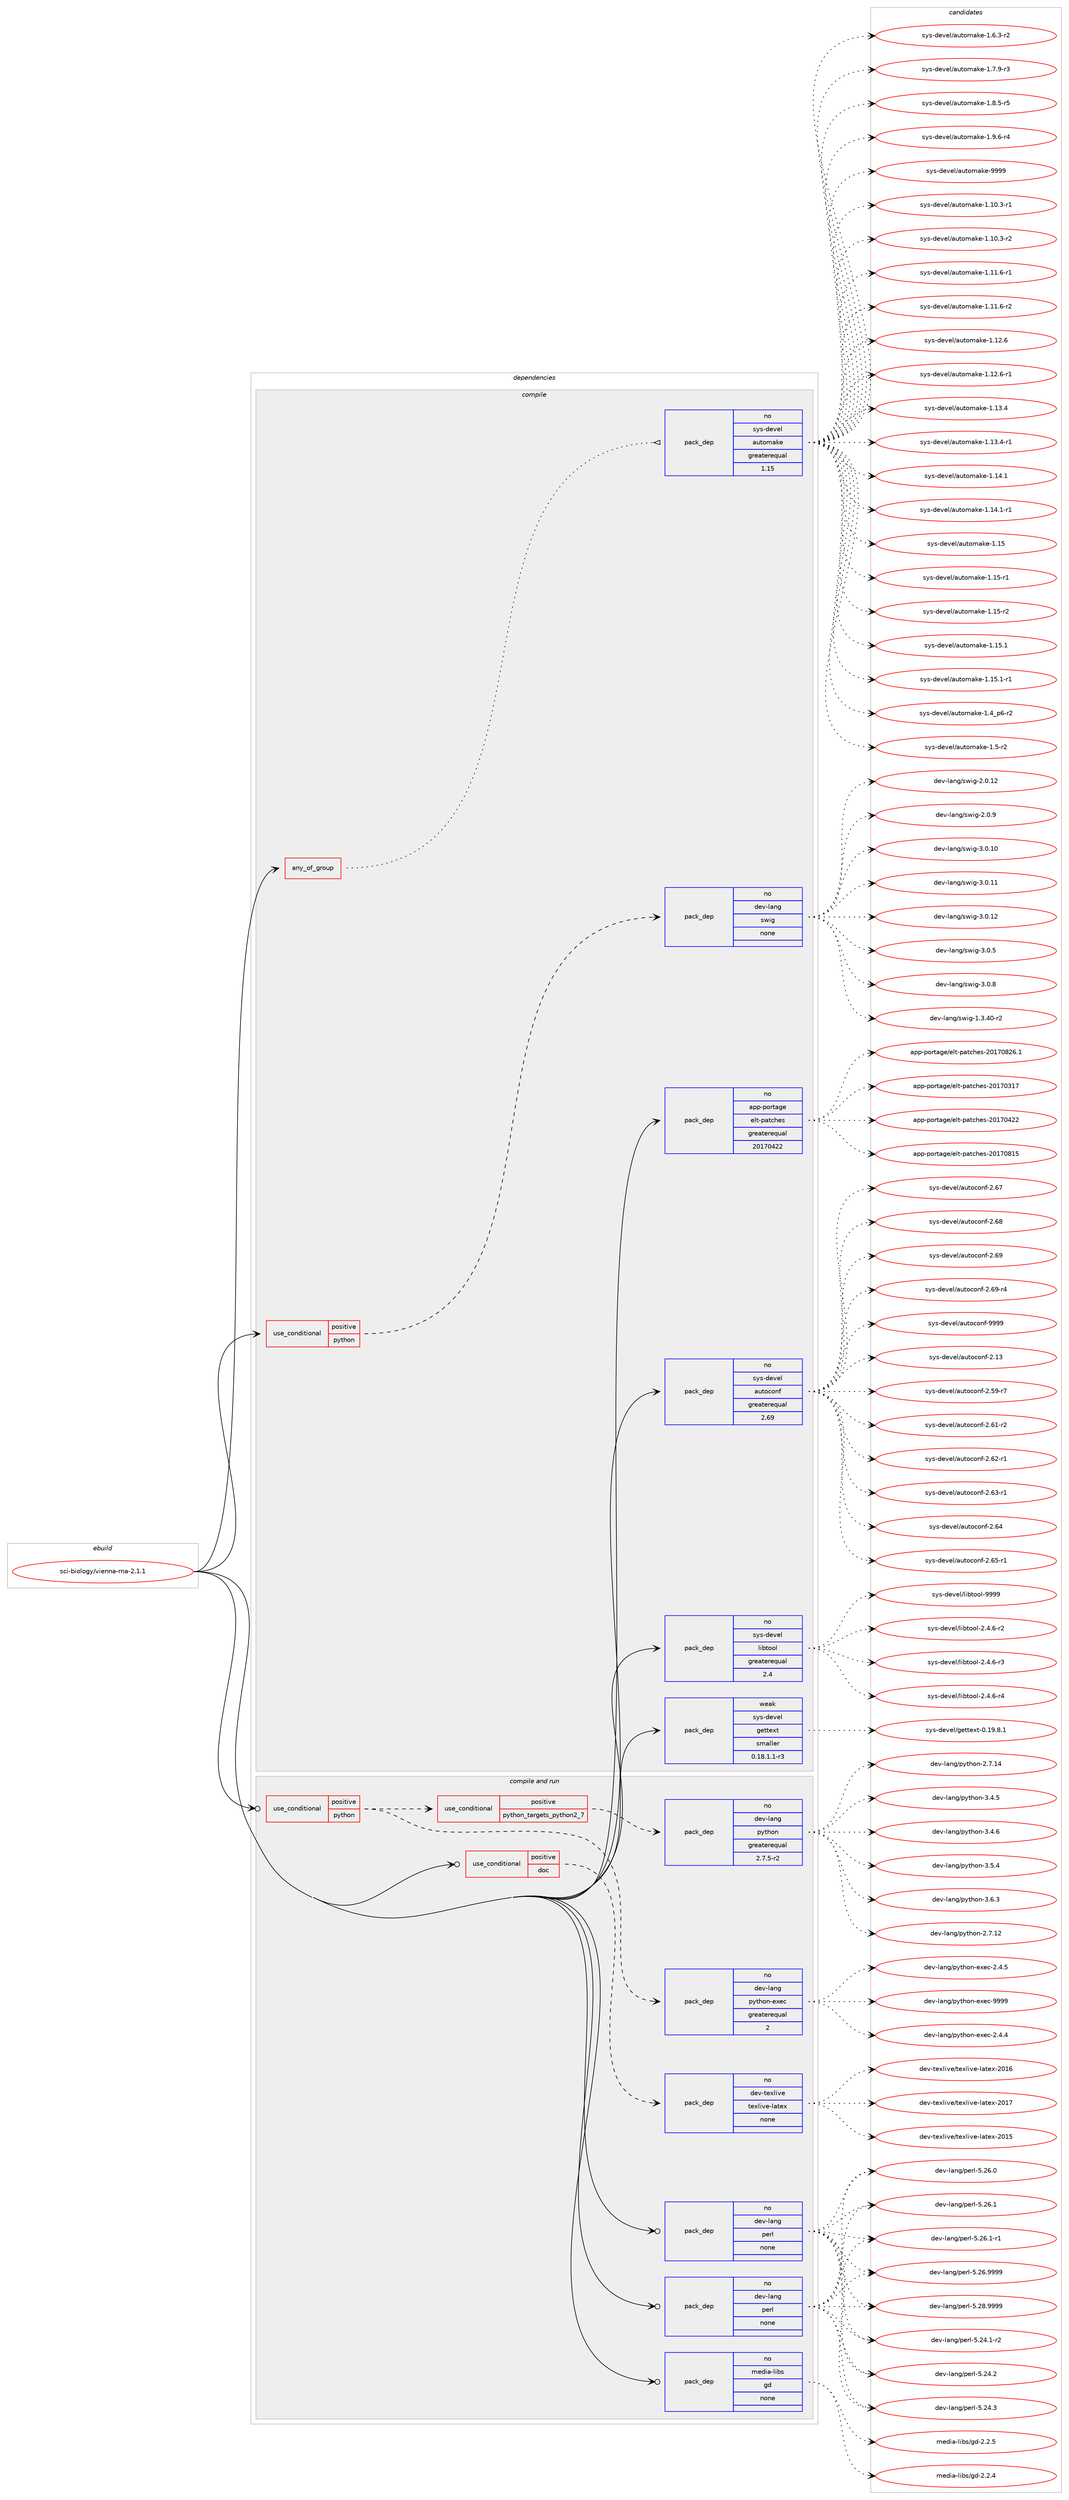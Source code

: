 digraph prolog {

# *************
# Graph options
# *************

newrank=true;
concentrate=true;
compound=true;
graph [rankdir=LR,fontname=Helvetica,fontsize=10,ranksep=1.5];#, ranksep=2.5, nodesep=0.2];
edge  [arrowhead=vee];
node  [fontname=Helvetica,fontsize=10];

# **********
# The ebuild
# **********

subgraph cluster_leftcol {
color=gray;
rank=same;
label=<<i>ebuild</i>>;
id [label="sci-biology/vienna-rna-2.1.1", color=red, width=4, href="../sci-biology/vienna-rna-2.1.1.svg"];
}

# ****************
# The dependencies
# ****************

subgraph cluster_midcol {
color=gray;
label=<<i>dependencies</i>>;
subgraph cluster_compile {
fillcolor="#eeeeee";
style=filled;
label=<<i>compile</i>>;
subgraph any7496 {
dependency445357 [label=<<TABLE BORDER="0" CELLBORDER="1" CELLSPACING="0" CELLPADDING="4"><TR><TD CELLPADDING="10">any_of_group</TD></TR></TABLE>>, shape=none, color=red];subgraph pack328210 {
dependency445358 [label=<<TABLE BORDER="0" CELLBORDER="1" CELLSPACING="0" CELLPADDING="4" WIDTH="220"><TR><TD ROWSPAN="6" CELLPADDING="30">pack_dep</TD></TR><TR><TD WIDTH="110">no</TD></TR><TR><TD>sys-devel</TD></TR><TR><TD>automake</TD></TR><TR><TD>greaterequal</TD></TR><TR><TD>1.15</TD></TR></TABLE>>, shape=none, color=blue];
}
dependency445357:e -> dependency445358:w [weight=20,style="dotted",arrowhead="oinv"];
}
id:e -> dependency445357:w [weight=20,style="solid",arrowhead="vee"];
subgraph cond109406 {
dependency445359 [label=<<TABLE BORDER="0" CELLBORDER="1" CELLSPACING="0" CELLPADDING="4"><TR><TD ROWSPAN="3" CELLPADDING="10">use_conditional</TD></TR><TR><TD>positive</TD></TR><TR><TD>python</TD></TR></TABLE>>, shape=none, color=red];
subgraph pack328211 {
dependency445360 [label=<<TABLE BORDER="0" CELLBORDER="1" CELLSPACING="0" CELLPADDING="4" WIDTH="220"><TR><TD ROWSPAN="6" CELLPADDING="30">pack_dep</TD></TR><TR><TD WIDTH="110">no</TD></TR><TR><TD>dev-lang</TD></TR><TR><TD>swig</TD></TR><TR><TD>none</TD></TR><TR><TD></TD></TR></TABLE>>, shape=none, color=blue];
}
dependency445359:e -> dependency445360:w [weight=20,style="dashed",arrowhead="vee"];
}
id:e -> dependency445359:w [weight=20,style="solid",arrowhead="vee"];
subgraph pack328212 {
dependency445361 [label=<<TABLE BORDER="0" CELLBORDER="1" CELLSPACING="0" CELLPADDING="4" WIDTH="220"><TR><TD ROWSPAN="6" CELLPADDING="30">pack_dep</TD></TR><TR><TD WIDTH="110">no</TD></TR><TR><TD>app-portage</TD></TR><TR><TD>elt-patches</TD></TR><TR><TD>greaterequal</TD></TR><TR><TD>20170422</TD></TR></TABLE>>, shape=none, color=blue];
}
id:e -> dependency445361:w [weight=20,style="solid",arrowhead="vee"];
subgraph pack328213 {
dependency445362 [label=<<TABLE BORDER="0" CELLBORDER="1" CELLSPACING="0" CELLPADDING="4" WIDTH="220"><TR><TD ROWSPAN="6" CELLPADDING="30">pack_dep</TD></TR><TR><TD WIDTH="110">no</TD></TR><TR><TD>sys-devel</TD></TR><TR><TD>autoconf</TD></TR><TR><TD>greaterequal</TD></TR><TR><TD>2.69</TD></TR></TABLE>>, shape=none, color=blue];
}
id:e -> dependency445362:w [weight=20,style="solid",arrowhead="vee"];
subgraph pack328214 {
dependency445363 [label=<<TABLE BORDER="0" CELLBORDER="1" CELLSPACING="0" CELLPADDING="4" WIDTH="220"><TR><TD ROWSPAN="6" CELLPADDING="30">pack_dep</TD></TR><TR><TD WIDTH="110">no</TD></TR><TR><TD>sys-devel</TD></TR><TR><TD>libtool</TD></TR><TR><TD>greaterequal</TD></TR><TR><TD>2.4</TD></TR></TABLE>>, shape=none, color=blue];
}
id:e -> dependency445363:w [weight=20,style="solid",arrowhead="vee"];
subgraph pack328215 {
dependency445364 [label=<<TABLE BORDER="0" CELLBORDER="1" CELLSPACING="0" CELLPADDING="4" WIDTH="220"><TR><TD ROWSPAN="6" CELLPADDING="30">pack_dep</TD></TR><TR><TD WIDTH="110">weak</TD></TR><TR><TD>sys-devel</TD></TR><TR><TD>gettext</TD></TR><TR><TD>smaller</TD></TR><TR><TD>0.18.1.1-r3</TD></TR></TABLE>>, shape=none, color=blue];
}
id:e -> dependency445364:w [weight=20,style="solid",arrowhead="vee"];
}
subgraph cluster_compileandrun {
fillcolor="#eeeeee";
style=filled;
label=<<i>compile and run</i>>;
subgraph cond109407 {
dependency445365 [label=<<TABLE BORDER="0" CELLBORDER="1" CELLSPACING="0" CELLPADDING="4"><TR><TD ROWSPAN="3" CELLPADDING="10">use_conditional</TD></TR><TR><TD>positive</TD></TR><TR><TD>doc</TD></TR></TABLE>>, shape=none, color=red];
subgraph pack328216 {
dependency445366 [label=<<TABLE BORDER="0" CELLBORDER="1" CELLSPACING="0" CELLPADDING="4" WIDTH="220"><TR><TD ROWSPAN="6" CELLPADDING="30">pack_dep</TD></TR><TR><TD WIDTH="110">no</TD></TR><TR><TD>dev-texlive</TD></TR><TR><TD>texlive-latex</TD></TR><TR><TD>none</TD></TR><TR><TD></TD></TR></TABLE>>, shape=none, color=blue];
}
dependency445365:e -> dependency445366:w [weight=20,style="dashed",arrowhead="vee"];
}
id:e -> dependency445365:w [weight=20,style="solid",arrowhead="odotvee"];
subgraph cond109408 {
dependency445367 [label=<<TABLE BORDER="0" CELLBORDER="1" CELLSPACING="0" CELLPADDING="4"><TR><TD ROWSPAN="3" CELLPADDING="10">use_conditional</TD></TR><TR><TD>positive</TD></TR><TR><TD>python</TD></TR></TABLE>>, shape=none, color=red];
subgraph cond109409 {
dependency445368 [label=<<TABLE BORDER="0" CELLBORDER="1" CELLSPACING="0" CELLPADDING="4"><TR><TD ROWSPAN="3" CELLPADDING="10">use_conditional</TD></TR><TR><TD>positive</TD></TR><TR><TD>python_targets_python2_7</TD></TR></TABLE>>, shape=none, color=red];
subgraph pack328217 {
dependency445369 [label=<<TABLE BORDER="0" CELLBORDER="1" CELLSPACING="0" CELLPADDING="4" WIDTH="220"><TR><TD ROWSPAN="6" CELLPADDING="30">pack_dep</TD></TR><TR><TD WIDTH="110">no</TD></TR><TR><TD>dev-lang</TD></TR><TR><TD>python</TD></TR><TR><TD>greaterequal</TD></TR><TR><TD>2.7.5-r2</TD></TR></TABLE>>, shape=none, color=blue];
}
dependency445368:e -> dependency445369:w [weight=20,style="dashed",arrowhead="vee"];
}
dependency445367:e -> dependency445368:w [weight=20,style="dashed",arrowhead="vee"];
subgraph pack328218 {
dependency445370 [label=<<TABLE BORDER="0" CELLBORDER="1" CELLSPACING="0" CELLPADDING="4" WIDTH="220"><TR><TD ROWSPAN="6" CELLPADDING="30">pack_dep</TD></TR><TR><TD WIDTH="110">no</TD></TR><TR><TD>dev-lang</TD></TR><TR><TD>python-exec</TD></TR><TR><TD>greaterequal</TD></TR><TR><TD>2</TD></TR></TABLE>>, shape=none, color=blue];
}
dependency445367:e -> dependency445370:w [weight=20,style="dashed",arrowhead="vee"];
}
id:e -> dependency445367:w [weight=20,style="solid",arrowhead="odotvee"];
subgraph pack328219 {
dependency445371 [label=<<TABLE BORDER="0" CELLBORDER="1" CELLSPACING="0" CELLPADDING="4" WIDTH="220"><TR><TD ROWSPAN="6" CELLPADDING="30">pack_dep</TD></TR><TR><TD WIDTH="110">no</TD></TR><TR><TD>dev-lang</TD></TR><TR><TD>perl</TD></TR><TR><TD>none</TD></TR><TR><TD></TD></TR></TABLE>>, shape=none, color=blue];
}
id:e -> dependency445371:w [weight=20,style="solid",arrowhead="odotvee"];
subgraph pack328220 {
dependency445372 [label=<<TABLE BORDER="0" CELLBORDER="1" CELLSPACING="0" CELLPADDING="4" WIDTH="220"><TR><TD ROWSPAN="6" CELLPADDING="30">pack_dep</TD></TR><TR><TD WIDTH="110">no</TD></TR><TR><TD>dev-lang</TD></TR><TR><TD>perl</TD></TR><TR><TD>none</TD></TR><TR><TD></TD></TR></TABLE>>, shape=none, color=blue];
}
id:e -> dependency445372:w [weight=20,style="solid",arrowhead="odotvee"];
subgraph pack328221 {
dependency445373 [label=<<TABLE BORDER="0" CELLBORDER="1" CELLSPACING="0" CELLPADDING="4" WIDTH="220"><TR><TD ROWSPAN="6" CELLPADDING="30">pack_dep</TD></TR><TR><TD WIDTH="110">no</TD></TR><TR><TD>media-libs</TD></TR><TR><TD>gd</TD></TR><TR><TD>none</TD></TR><TR><TD></TD></TR></TABLE>>, shape=none, color=blue];
}
id:e -> dependency445373:w [weight=20,style="solid",arrowhead="odotvee"];
}
subgraph cluster_run {
fillcolor="#eeeeee";
style=filled;
label=<<i>run</i>>;
}
}

# **************
# The candidates
# **************

subgraph cluster_choices {
rank=same;
color=gray;
label=<<i>candidates</i>>;

subgraph choice328210 {
color=black;
nodesep=1;
choice11512111545100101118101108479711711611110997107101454946494846514511449 [label="sys-devel/automake-1.10.3-r1", color=red, width=4,href="../sys-devel/automake-1.10.3-r1.svg"];
choice11512111545100101118101108479711711611110997107101454946494846514511450 [label="sys-devel/automake-1.10.3-r2", color=red, width=4,href="../sys-devel/automake-1.10.3-r2.svg"];
choice11512111545100101118101108479711711611110997107101454946494946544511449 [label="sys-devel/automake-1.11.6-r1", color=red, width=4,href="../sys-devel/automake-1.11.6-r1.svg"];
choice11512111545100101118101108479711711611110997107101454946494946544511450 [label="sys-devel/automake-1.11.6-r2", color=red, width=4,href="../sys-devel/automake-1.11.6-r2.svg"];
choice1151211154510010111810110847971171161111099710710145494649504654 [label="sys-devel/automake-1.12.6", color=red, width=4,href="../sys-devel/automake-1.12.6.svg"];
choice11512111545100101118101108479711711611110997107101454946495046544511449 [label="sys-devel/automake-1.12.6-r1", color=red, width=4,href="../sys-devel/automake-1.12.6-r1.svg"];
choice1151211154510010111810110847971171161111099710710145494649514652 [label="sys-devel/automake-1.13.4", color=red, width=4,href="../sys-devel/automake-1.13.4.svg"];
choice11512111545100101118101108479711711611110997107101454946495146524511449 [label="sys-devel/automake-1.13.4-r1", color=red, width=4,href="../sys-devel/automake-1.13.4-r1.svg"];
choice1151211154510010111810110847971171161111099710710145494649524649 [label="sys-devel/automake-1.14.1", color=red, width=4,href="../sys-devel/automake-1.14.1.svg"];
choice11512111545100101118101108479711711611110997107101454946495246494511449 [label="sys-devel/automake-1.14.1-r1", color=red, width=4,href="../sys-devel/automake-1.14.1-r1.svg"];
choice115121115451001011181011084797117116111109971071014549464953 [label="sys-devel/automake-1.15", color=red, width=4,href="../sys-devel/automake-1.15.svg"];
choice1151211154510010111810110847971171161111099710710145494649534511449 [label="sys-devel/automake-1.15-r1", color=red, width=4,href="../sys-devel/automake-1.15-r1.svg"];
choice1151211154510010111810110847971171161111099710710145494649534511450 [label="sys-devel/automake-1.15-r2", color=red, width=4,href="../sys-devel/automake-1.15-r2.svg"];
choice1151211154510010111810110847971171161111099710710145494649534649 [label="sys-devel/automake-1.15.1", color=red, width=4,href="../sys-devel/automake-1.15.1.svg"];
choice11512111545100101118101108479711711611110997107101454946495346494511449 [label="sys-devel/automake-1.15.1-r1", color=red, width=4,href="../sys-devel/automake-1.15.1-r1.svg"];
choice115121115451001011181011084797117116111109971071014549465295112544511450 [label="sys-devel/automake-1.4_p6-r2", color=red, width=4,href="../sys-devel/automake-1.4_p6-r2.svg"];
choice11512111545100101118101108479711711611110997107101454946534511450 [label="sys-devel/automake-1.5-r2", color=red, width=4,href="../sys-devel/automake-1.5-r2.svg"];
choice115121115451001011181011084797117116111109971071014549465446514511450 [label="sys-devel/automake-1.6.3-r2", color=red, width=4,href="../sys-devel/automake-1.6.3-r2.svg"];
choice115121115451001011181011084797117116111109971071014549465546574511451 [label="sys-devel/automake-1.7.9-r3", color=red, width=4,href="../sys-devel/automake-1.7.9-r3.svg"];
choice115121115451001011181011084797117116111109971071014549465646534511453 [label="sys-devel/automake-1.8.5-r5", color=red, width=4,href="../sys-devel/automake-1.8.5-r5.svg"];
choice115121115451001011181011084797117116111109971071014549465746544511452 [label="sys-devel/automake-1.9.6-r4", color=red, width=4,href="../sys-devel/automake-1.9.6-r4.svg"];
choice115121115451001011181011084797117116111109971071014557575757 [label="sys-devel/automake-9999", color=red, width=4,href="../sys-devel/automake-9999.svg"];
dependency445358:e -> choice11512111545100101118101108479711711611110997107101454946494846514511449:w [style=dotted,weight="100"];
dependency445358:e -> choice11512111545100101118101108479711711611110997107101454946494846514511450:w [style=dotted,weight="100"];
dependency445358:e -> choice11512111545100101118101108479711711611110997107101454946494946544511449:w [style=dotted,weight="100"];
dependency445358:e -> choice11512111545100101118101108479711711611110997107101454946494946544511450:w [style=dotted,weight="100"];
dependency445358:e -> choice1151211154510010111810110847971171161111099710710145494649504654:w [style=dotted,weight="100"];
dependency445358:e -> choice11512111545100101118101108479711711611110997107101454946495046544511449:w [style=dotted,weight="100"];
dependency445358:e -> choice1151211154510010111810110847971171161111099710710145494649514652:w [style=dotted,weight="100"];
dependency445358:e -> choice11512111545100101118101108479711711611110997107101454946495146524511449:w [style=dotted,weight="100"];
dependency445358:e -> choice1151211154510010111810110847971171161111099710710145494649524649:w [style=dotted,weight="100"];
dependency445358:e -> choice11512111545100101118101108479711711611110997107101454946495246494511449:w [style=dotted,weight="100"];
dependency445358:e -> choice115121115451001011181011084797117116111109971071014549464953:w [style=dotted,weight="100"];
dependency445358:e -> choice1151211154510010111810110847971171161111099710710145494649534511449:w [style=dotted,weight="100"];
dependency445358:e -> choice1151211154510010111810110847971171161111099710710145494649534511450:w [style=dotted,weight="100"];
dependency445358:e -> choice1151211154510010111810110847971171161111099710710145494649534649:w [style=dotted,weight="100"];
dependency445358:e -> choice11512111545100101118101108479711711611110997107101454946495346494511449:w [style=dotted,weight="100"];
dependency445358:e -> choice115121115451001011181011084797117116111109971071014549465295112544511450:w [style=dotted,weight="100"];
dependency445358:e -> choice11512111545100101118101108479711711611110997107101454946534511450:w [style=dotted,weight="100"];
dependency445358:e -> choice115121115451001011181011084797117116111109971071014549465446514511450:w [style=dotted,weight="100"];
dependency445358:e -> choice115121115451001011181011084797117116111109971071014549465546574511451:w [style=dotted,weight="100"];
dependency445358:e -> choice115121115451001011181011084797117116111109971071014549465646534511453:w [style=dotted,weight="100"];
dependency445358:e -> choice115121115451001011181011084797117116111109971071014549465746544511452:w [style=dotted,weight="100"];
dependency445358:e -> choice115121115451001011181011084797117116111109971071014557575757:w [style=dotted,weight="100"];
}
subgraph choice328211 {
color=black;
nodesep=1;
choice100101118451089711010347115119105103454946514652484511450 [label="dev-lang/swig-1.3.40-r2", color=red, width=4,href="../dev-lang/swig-1.3.40-r2.svg"];
choice10010111845108971101034711511910510345504648464950 [label="dev-lang/swig-2.0.12", color=red, width=4,href="../dev-lang/swig-2.0.12.svg"];
choice100101118451089711010347115119105103455046484657 [label="dev-lang/swig-2.0.9", color=red, width=4,href="../dev-lang/swig-2.0.9.svg"];
choice10010111845108971101034711511910510345514648464948 [label="dev-lang/swig-3.0.10", color=red, width=4,href="../dev-lang/swig-3.0.10.svg"];
choice10010111845108971101034711511910510345514648464949 [label="dev-lang/swig-3.0.11", color=red, width=4,href="../dev-lang/swig-3.0.11.svg"];
choice10010111845108971101034711511910510345514648464950 [label="dev-lang/swig-3.0.12", color=red, width=4,href="../dev-lang/swig-3.0.12.svg"];
choice100101118451089711010347115119105103455146484653 [label="dev-lang/swig-3.0.5", color=red, width=4,href="../dev-lang/swig-3.0.5.svg"];
choice100101118451089711010347115119105103455146484656 [label="dev-lang/swig-3.0.8", color=red, width=4,href="../dev-lang/swig-3.0.8.svg"];
dependency445360:e -> choice100101118451089711010347115119105103454946514652484511450:w [style=dotted,weight="100"];
dependency445360:e -> choice10010111845108971101034711511910510345504648464950:w [style=dotted,weight="100"];
dependency445360:e -> choice100101118451089711010347115119105103455046484657:w [style=dotted,weight="100"];
dependency445360:e -> choice10010111845108971101034711511910510345514648464948:w [style=dotted,weight="100"];
dependency445360:e -> choice10010111845108971101034711511910510345514648464949:w [style=dotted,weight="100"];
dependency445360:e -> choice10010111845108971101034711511910510345514648464950:w [style=dotted,weight="100"];
dependency445360:e -> choice100101118451089711010347115119105103455146484653:w [style=dotted,weight="100"];
dependency445360:e -> choice100101118451089711010347115119105103455146484656:w [style=dotted,weight="100"];
}
subgraph choice328212 {
color=black;
nodesep=1;
choice97112112451121111141169710310147101108116451129711699104101115455048495548514955 [label="app-portage/elt-patches-20170317", color=red, width=4,href="../app-portage/elt-patches-20170317.svg"];
choice97112112451121111141169710310147101108116451129711699104101115455048495548525050 [label="app-portage/elt-patches-20170422", color=red, width=4,href="../app-portage/elt-patches-20170422.svg"];
choice97112112451121111141169710310147101108116451129711699104101115455048495548564953 [label="app-portage/elt-patches-20170815", color=red, width=4,href="../app-portage/elt-patches-20170815.svg"];
choice971121124511211111411697103101471011081164511297116991041011154550484955485650544649 [label="app-portage/elt-patches-20170826.1", color=red, width=4,href="../app-portage/elt-patches-20170826.1.svg"];
dependency445361:e -> choice97112112451121111141169710310147101108116451129711699104101115455048495548514955:w [style=dotted,weight="100"];
dependency445361:e -> choice97112112451121111141169710310147101108116451129711699104101115455048495548525050:w [style=dotted,weight="100"];
dependency445361:e -> choice97112112451121111141169710310147101108116451129711699104101115455048495548564953:w [style=dotted,weight="100"];
dependency445361:e -> choice971121124511211111411697103101471011081164511297116991041011154550484955485650544649:w [style=dotted,weight="100"];
}
subgraph choice328213 {
color=black;
nodesep=1;
choice115121115451001011181011084797117116111991111101024550464951 [label="sys-devel/autoconf-2.13", color=red, width=4,href="../sys-devel/autoconf-2.13.svg"];
choice1151211154510010111810110847971171161119911111010245504653574511455 [label="sys-devel/autoconf-2.59-r7", color=red, width=4,href="../sys-devel/autoconf-2.59-r7.svg"];
choice1151211154510010111810110847971171161119911111010245504654494511450 [label="sys-devel/autoconf-2.61-r2", color=red, width=4,href="../sys-devel/autoconf-2.61-r2.svg"];
choice1151211154510010111810110847971171161119911111010245504654504511449 [label="sys-devel/autoconf-2.62-r1", color=red, width=4,href="../sys-devel/autoconf-2.62-r1.svg"];
choice1151211154510010111810110847971171161119911111010245504654514511449 [label="sys-devel/autoconf-2.63-r1", color=red, width=4,href="../sys-devel/autoconf-2.63-r1.svg"];
choice115121115451001011181011084797117116111991111101024550465452 [label="sys-devel/autoconf-2.64", color=red, width=4,href="../sys-devel/autoconf-2.64.svg"];
choice1151211154510010111810110847971171161119911111010245504654534511449 [label="sys-devel/autoconf-2.65-r1", color=red, width=4,href="../sys-devel/autoconf-2.65-r1.svg"];
choice115121115451001011181011084797117116111991111101024550465455 [label="sys-devel/autoconf-2.67", color=red, width=4,href="../sys-devel/autoconf-2.67.svg"];
choice115121115451001011181011084797117116111991111101024550465456 [label="sys-devel/autoconf-2.68", color=red, width=4,href="../sys-devel/autoconf-2.68.svg"];
choice115121115451001011181011084797117116111991111101024550465457 [label="sys-devel/autoconf-2.69", color=red, width=4,href="../sys-devel/autoconf-2.69.svg"];
choice1151211154510010111810110847971171161119911111010245504654574511452 [label="sys-devel/autoconf-2.69-r4", color=red, width=4,href="../sys-devel/autoconf-2.69-r4.svg"];
choice115121115451001011181011084797117116111991111101024557575757 [label="sys-devel/autoconf-9999", color=red, width=4,href="../sys-devel/autoconf-9999.svg"];
dependency445362:e -> choice115121115451001011181011084797117116111991111101024550464951:w [style=dotted,weight="100"];
dependency445362:e -> choice1151211154510010111810110847971171161119911111010245504653574511455:w [style=dotted,weight="100"];
dependency445362:e -> choice1151211154510010111810110847971171161119911111010245504654494511450:w [style=dotted,weight="100"];
dependency445362:e -> choice1151211154510010111810110847971171161119911111010245504654504511449:w [style=dotted,weight="100"];
dependency445362:e -> choice1151211154510010111810110847971171161119911111010245504654514511449:w [style=dotted,weight="100"];
dependency445362:e -> choice115121115451001011181011084797117116111991111101024550465452:w [style=dotted,weight="100"];
dependency445362:e -> choice1151211154510010111810110847971171161119911111010245504654534511449:w [style=dotted,weight="100"];
dependency445362:e -> choice115121115451001011181011084797117116111991111101024550465455:w [style=dotted,weight="100"];
dependency445362:e -> choice115121115451001011181011084797117116111991111101024550465456:w [style=dotted,weight="100"];
dependency445362:e -> choice115121115451001011181011084797117116111991111101024550465457:w [style=dotted,weight="100"];
dependency445362:e -> choice1151211154510010111810110847971171161119911111010245504654574511452:w [style=dotted,weight="100"];
dependency445362:e -> choice115121115451001011181011084797117116111991111101024557575757:w [style=dotted,weight="100"];
}
subgraph choice328214 {
color=black;
nodesep=1;
choice1151211154510010111810110847108105981161111111084550465246544511450 [label="sys-devel/libtool-2.4.6-r2", color=red, width=4,href="../sys-devel/libtool-2.4.6-r2.svg"];
choice1151211154510010111810110847108105981161111111084550465246544511451 [label="sys-devel/libtool-2.4.6-r3", color=red, width=4,href="../sys-devel/libtool-2.4.6-r3.svg"];
choice1151211154510010111810110847108105981161111111084550465246544511452 [label="sys-devel/libtool-2.4.6-r4", color=red, width=4,href="../sys-devel/libtool-2.4.6-r4.svg"];
choice1151211154510010111810110847108105981161111111084557575757 [label="sys-devel/libtool-9999", color=red, width=4,href="../sys-devel/libtool-9999.svg"];
dependency445363:e -> choice1151211154510010111810110847108105981161111111084550465246544511450:w [style=dotted,weight="100"];
dependency445363:e -> choice1151211154510010111810110847108105981161111111084550465246544511451:w [style=dotted,weight="100"];
dependency445363:e -> choice1151211154510010111810110847108105981161111111084550465246544511452:w [style=dotted,weight="100"];
dependency445363:e -> choice1151211154510010111810110847108105981161111111084557575757:w [style=dotted,weight="100"];
}
subgraph choice328215 {
color=black;
nodesep=1;
choice1151211154510010111810110847103101116116101120116454846495746564649 [label="sys-devel/gettext-0.19.8.1", color=red, width=4,href="../sys-devel/gettext-0.19.8.1.svg"];
dependency445364:e -> choice1151211154510010111810110847103101116116101120116454846495746564649:w [style=dotted,weight="100"];
}
subgraph choice328216 {
color=black;
nodesep=1;
choice100101118451161011201081051181014711610112010810511810145108971161011204550484953 [label="dev-texlive/texlive-latex-2015", color=red, width=4,href="../dev-texlive/texlive-latex-2015.svg"];
choice100101118451161011201081051181014711610112010810511810145108971161011204550484954 [label="dev-texlive/texlive-latex-2016", color=red, width=4,href="../dev-texlive/texlive-latex-2016.svg"];
choice100101118451161011201081051181014711610112010810511810145108971161011204550484955 [label="dev-texlive/texlive-latex-2017", color=red, width=4,href="../dev-texlive/texlive-latex-2017.svg"];
dependency445366:e -> choice100101118451161011201081051181014711610112010810511810145108971161011204550484953:w [style=dotted,weight="100"];
dependency445366:e -> choice100101118451161011201081051181014711610112010810511810145108971161011204550484954:w [style=dotted,weight="100"];
dependency445366:e -> choice100101118451161011201081051181014711610112010810511810145108971161011204550484955:w [style=dotted,weight="100"];
}
subgraph choice328217 {
color=black;
nodesep=1;
choice10010111845108971101034711212111610411111045504655464950 [label="dev-lang/python-2.7.12", color=red, width=4,href="../dev-lang/python-2.7.12.svg"];
choice10010111845108971101034711212111610411111045504655464952 [label="dev-lang/python-2.7.14", color=red, width=4,href="../dev-lang/python-2.7.14.svg"];
choice100101118451089711010347112121116104111110455146524653 [label="dev-lang/python-3.4.5", color=red, width=4,href="../dev-lang/python-3.4.5.svg"];
choice100101118451089711010347112121116104111110455146524654 [label="dev-lang/python-3.4.6", color=red, width=4,href="../dev-lang/python-3.4.6.svg"];
choice100101118451089711010347112121116104111110455146534652 [label="dev-lang/python-3.5.4", color=red, width=4,href="../dev-lang/python-3.5.4.svg"];
choice100101118451089711010347112121116104111110455146544651 [label="dev-lang/python-3.6.3", color=red, width=4,href="../dev-lang/python-3.6.3.svg"];
dependency445369:e -> choice10010111845108971101034711212111610411111045504655464950:w [style=dotted,weight="100"];
dependency445369:e -> choice10010111845108971101034711212111610411111045504655464952:w [style=dotted,weight="100"];
dependency445369:e -> choice100101118451089711010347112121116104111110455146524653:w [style=dotted,weight="100"];
dependency445369:e -> choice100101118451089711010347112121116104111110455146524654:w [style=dotted,weight="100"];
dependency445369:e -> choice100101118451089711010347112121116104111110455146534652:w [style=dotted,weight="100"];
dependency445369:e -> choice100101118451089711010347112121116104111110455146544651:w [style=dotted,weight="100"];
}
subgraph choice328218 {
color=black;
nodesep=1;
choice1001011184510897110103471121211161041111104510112010199455046524652 [label="dev-lang/python-exec-2.4.4", color=red, width=4,href="../dev-lang/python-exec-2.4.4.svg"];
choice1001011184510897110103471121211161041111104510112010199455046524653 [label="dev-lang/python-exec-2.4.5", color=red, width=4,href="../dev-lang/python-exec-2.4.5.svg"];
choice10010111845108971101034711212111610411111045101120101994557575757 [label="dev-lang/python-exec-9999", color=red, width=4,href="../dev-lang/python-exec-9999.svg"];
dependency445370:e -> choice1001011184510897110103471121211161041111104510112010199455046524652:w [style=dotted,weight="100"];
dependency445370:e -> choice1001011184510897110103471121211161041111104510112010199455046524653:w [style=dotted,weight="100"];
dependency445370:e -> choice10010111845108971101034711212111610411111045101120101994557575757:w [style=dotted,weight="100"];
}
subgraph choice328219 {
color=black;
nodesep=1;
choice100101118451089711010347112101114108455346505246494511450 [label="dev-lang/perl-5.24.1-r2", color=red, width=4,href="../dev-lang/perl-5.24.1-r2.svg"];
choice10010111845108971101034711210111410845534650524650 [label="dev-lang/perl-5.24.2", color=red, width=4,href="../dev-lang/perl-5.24.2.svg"];
choice10010111845108971101034711210111410845534650524651 [label="dev-lang/perl-5.24.3", color=red, width=4,href="../dev-lang/perl-5.24.3.svg"];
choice10010111845108971101034711210111410845534650544648 [label="dev-lang/perl-5.26.0", color=red, width=4,href="../dev-lang/perl-5.26.0.svg"];
choice10010111845108971101034711210111410845534650544649 [label="dev-lang/perl-5.26.1", color=red, width=4,href="../dev-lang/perl-5.26.1.svg"];
choice100101118451089711010347112101114108455346505446494511449 [label="dev-lang/perl-5.26.1-r1", color=red, width=4,href="../dev-lang/perl-5.26.1-r1.svg"];
choice10010111845108971101034711210111410845534650544657575757 [label="dev-lang/perl-5.26.9999", color=red, width=4,href="../dev-lang/perl-5.26.9999.svg"];
choice10010111845108971101034711210111410845534650564657575757 [label="dev-lang/perl-5.28.9999", color=red, width=4,href="../dev-lang/perl-5.28.9999.svg"];
dependency445371:e -> choice100101118451089711010347112101114108455346505246494511450:w [style=dotted,weight="100"];
dependency445371:e -> choice10010111845108971101034711210111410845534650524650:w [style=dotted,weight="100"];
dependency445371:e -> choice10010111845108971101034711210111410845534650524651:w [style=dotted,weight="100"];
dependency445371:e -> choice10010111845108971101034711210111410845534650544648:w [style=dotted,weight="100"];
dependency445371:e -> choice10010111845108971101034711210111410845534650544649:w [style=dotted,weight="100"];
dependency445371:e -> choice100101118451089711010347112101114108455346505446494511449:w [style=dotted,weight="100"];
dependency445371:e -> choice10010111845108971101034711210111410845534650544657575757:w [style=dotted,weight="100"];
dependency445371:e -> choice10010111845108971101034711210111410845534650564657575757:w [style=dotted,weight="100"];
}
subgraph choice328220 {
color=black;
nodesep=1;
choice100101118451089711010347112101114108455346505246494511450 [label="dev-lang/perl-5.24.1-r2", color=red, width=4,href="../dev-lang/perl-5.24.1-r2.svg"];
choice10010111845108971101034711210111410845534650524650 [label="dev-lang/perl-5.24.2", color=red, width=4,href="../dev-lang/perl-5.24.2.svg"];
choice10010111845108971101034711210111410845534650524651 [label="dev-lang/perl-5.24.3", color=red, width=4,href="../dev-lang/perl-5.24.3.svg"];
choice10010111845108971101034711210111410845534650544648 [label="dev-lang/perl-5.26.0", color=red, width=4,href="../dev-lang/perl-5.26.0.svg"];
choice10010111845108971101034711210111410845534650544649 [label="dev-lang/perl-5.26.1", color=red, width=4,href="../dev-lang/perl-5.26.1.svg"];
choice100101118451089711010347112101114108455346505446494511449 [label="dev-lang/perl-5.26.1-r1", color=red, width=4,href="../dev-lang/perl-5.26.1-r1.svg"];
choice10010111845108971101034711210111410845534650544657575757 [label="dev-lang/perl-5.26.9999", color=red, width=4,href="../dev-lang/perl-5.26.9999.svg"];
choice10010111845108971101034711210111410845534650564657575757 [label="dev-lang/perl-5.28.9999", color=red, width=4,href="../dev-lang/perl-5.28.9999.svg"];
dependency445372:e -> choice100101118451089711010347112101114108455346505246494511450:w [style=dotted,weight="100"];
dependency445372:e -> choice10010111845108971101034711210111410845534650524650:w [style=dotted,weight="100"];
dependency445372:e -> choice10010111845108971101034711210111410845534650524651:w [style=dotted,weight="100"];
dependency445372:e -> choice10010111845108971101034711210111410845534650544648:w [style=dotted,weight="100"];
dependency445372:e -> choice10010111845108971101034711210111410845534650544649:w [style=dotted,weight="100"];
dependency445372:e -> choice100101118451089711010347112101114108455346505446494511449:w [style=dotted,weight="100"];
dependency445372:e -> choice10010111845108971101034711210111410845534650544657575757:w [style=dotted,weight="100"];
dependency445372:e -> choice10010111845108971101034711210111410845534650564657575757:w [style=dotted,weight="100"];
}
subgraph choice328221 {
color=black;
nodesep=1;
choice10910110010597451081059811547103100455046504652 [label="media-libs/gd-2.2.4", color=red, width=4,href="../media-libs/gd-2.2.4.svg"];
choice10910110010597451081059811547103100455046504653 [label="media-libs/gd-2.2.5", color=red, width=4,href="../media-libs/gd-2.2.5.svg"];
dependency445373:e -> choice10910110010597451081059811547103100455046504652:w [style=dotted,weight="100"];
dependency445373:e -> choice10910110010597451081059811547103100455046504653:w [style=dotted,weight="100"];
}
}

}

